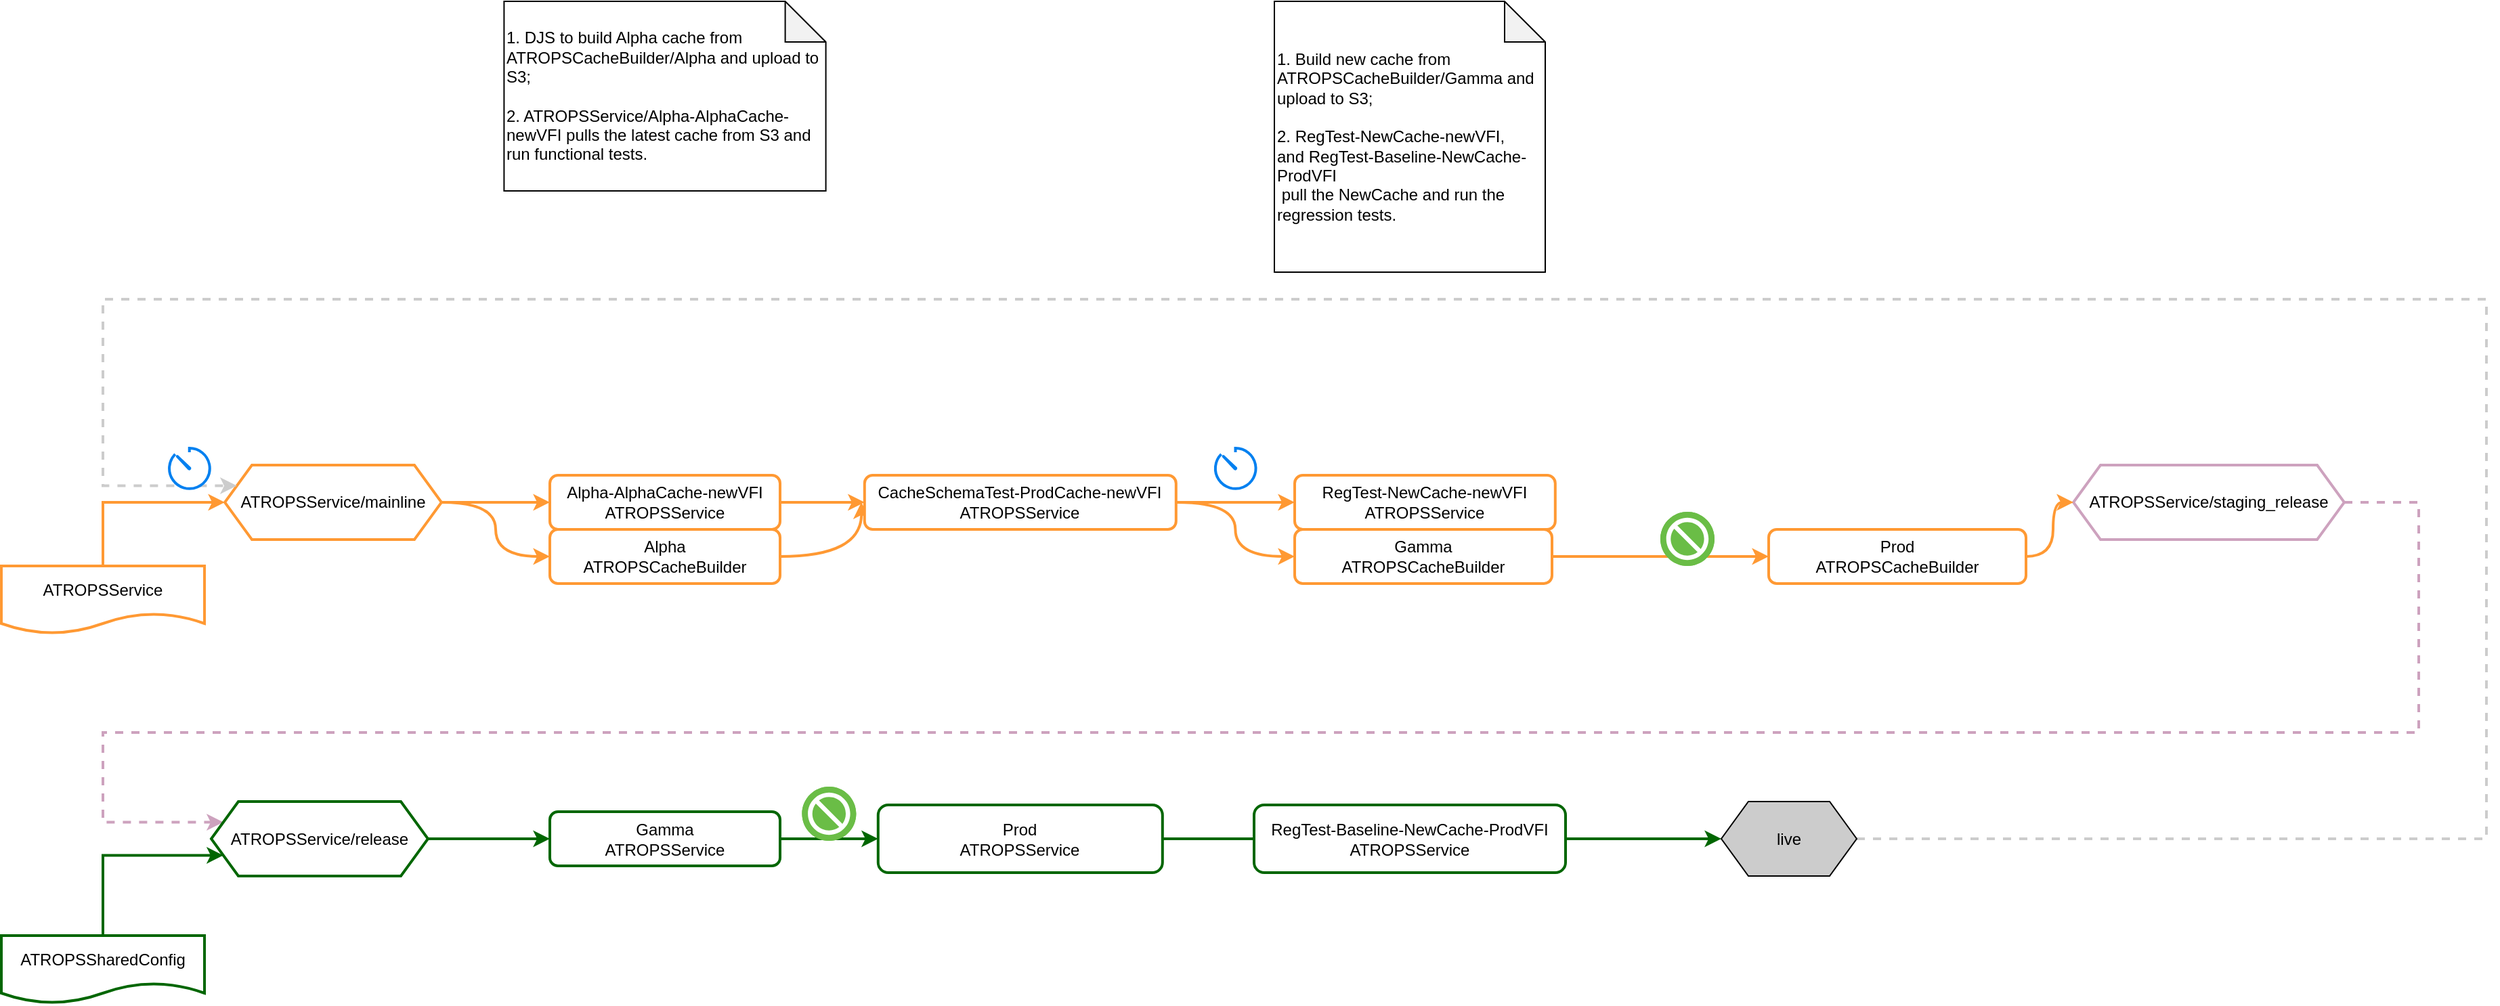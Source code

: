 <mxfile version="15.5.6" type="github" pages="2">
  <diagram id="8ZNGOfB-LTewQiJ2Abxq" name="Version1">
    <mxGraphModel dx="3348" dy="1988" grid="1" gridSize="10" guides="1" tooltips="1" connect="1" arrows="1" fold="1" page="1" pageScale="1" pageWidth="850" pageHeight="1100" math="0" shadow="0">
      <root>
        <mxCell id="0" />
        <mxCell id="1" parent="0" />
        <mxCell id="LHm-rxTjngVOpBgrASH2-82" style="edgeStyle=orthogonalEdgeStyle;curved=1;rounded=0;orthogonalLoop=1;jettySize=auto;html=1;exitX=1;exitY=0.5;exitDx=0;exitDy=0;entryX=0;entryY=0.5;entryDx=0;entryDy=0;strokeColor=#FF9933;strokeWidth=2;" edge="1" parent="1" source="Hebz3siZc5bVMP110JqZ-2" target="LHm-rxTjngVOpBgrASH2-81">
          <mxGeometry relative="1" as="geometry" />
        </mxCell>
        <mxCell id="Hebz3siZc5bVMP110JqZ-2" value="Alpha-AlphaCache-newVFI&lt;br&gt;ATROPSService" style="rounded=1;whiteSpace=wrap;html=1;strokeColor=#FF9933;strokeWidth=2;" parent="1" vertex="1">
          <mxGeometry x="360" y="90" width="170" height="40" as="geometry" />
        </mxCell>
        <mxCell id="Hebz3siZc5bVMP110JqZ-3" value="RegTest-&lt;span style=&quot;text-align: left&quot;&gt;NewCache&lt;/span&gt;-newVFI&lt;br&gt;ATROPSService" style="rounded=1;whiteSpace=wrap;html=1;strokeColor=#FF9933;strokeWidth=2;" parent="1" vertex="1">
          <mxGeometry x="910" y="90" width="192.4" height="40" as="geometry" />
        </mxCell>
        <mxCell id="LHm-rxTjngVOpBgrASH2-51" style="edgeStyle=orthogonalEdgeStyle;rounded=0;orthogonalLoop=1;jettySize=auto;html=1;exitX=0.5;exitY=0;exitDx=0;exitDy=0;entryX=0;entryY=0.75;entryDx=0;entryDy=0;strokeColor=#006600;strokeWidth=2;" edge="1" parent="1" source="Hebz3siZc5bVMP110JqZ-9" target="LHm-rxTjngVOpBgrASH2-17">
          <mxGeometry relative="1" as="geometry">
            <Array as="points">
              <mxPoint x="30" y="371" />
            </Array>
          </mxGeometry>
        </mxCell>
        <mxCell id="Hebz3siZc5bVMP110JqZ-9" value="ATROPSSharedConfig" style="shape=document;whiteSpace=wrap;html=1;boundedLbl=1;strokeColor=#006600;strokeWidth=2;" parent="1" vertex="1">
          <mxGeometry x="-45" y="430" width="150" height="50" as="geometry" />
        </mxCell>
        <mxCell id="LHm-rxTjngVOpBgrASH2-11" style="edgeStyle=orthogonalEdgeStyle;rounded=0;orthogonalLoop=1;jettySize=auto;html=1;exitX=1;exitY=0.5;exitDx=0;exitDy=0;entryX=0;entryY=0.5;entryDx=0;entryDy=0;strokeColor=#006600;strokeWidth=2;" edge="1" parent="1" source="LHm-rxTjngVOpBgrASH2-1" target="LHm-rxTjngVOpBgrASH2-2">
          <mxGeometry relative="1" as="geometry" />
        </mxCell>
        <mxCell id="LHm-rxTjngVOpBgrASH2-1" value="Gamma&lt;br&gt;ATROPSService" style="rounded=1;whiteSpace=wrap;html=1;strokeColor=#006600;strokeWidth=2;" vertex="1" parent="1">
          <mxGeometry x="360" y="338.5" width="170" height="40" as="geometry" />
        </mxCell>
        <mxCell id="LHm-rxTjngVOpBgrASH2-12" style="edgeStyle=orthogonalEdgeStyle;rounded=0;orthogonalLoop=1;jettySize=auto;html=1;exitX=1;exitY=0.5;exitDx=0;exitDy=0;entryX=0;entryY=0.5;entryDx=0;entryDy=0;strokeColor=#006600;strokeWidth=2;startArrow=none;" edge="1" parent="1" source="LHm-rxTjngVOpBgrASH2-71" target="LHm-rxTjngVOpBgrASH2-19">
          <mxGeometry relative="1" as="geometry">
            <mxPoint x="950" y="358.5" as="targetPoint" />
          </mxGeometry>
        </mxCell>
        <mxCell id="LHm-rxTjngVOpBgrASH2-2" value="Prod&lt;br&gt;ATROPSService" style="rounded=1;whiteSpace=wrap;html=1;strokeColor=#006600;strokeWidth=2;" vertex="1" parent="1">
          <mxGeometry x="602.4" y="333.5" width="210" height="50" as="geometry" />
        </mxCell>
        <mxCell id="LHm-rxTjngVOpBgrASH2-15" style="edgeStyle=orthogonalEdgeStyle;rounded=0;orthogonalLoop=1;jettySize=auto;html=1;exitX=1;exitY=0.5;exitDx=0;exitDy=0;entryX=0;entryY=0.5;entryDx=0;entryDy=0;strokeColor=#FF9933;strokeWidth=2;curved=1;" edge="1" parent="1" source="LHm-rxTjngVOpBgrASH2-14" target="Hebz3siZc5bVMP110JqZ-2">
          <mxGeometry relative="1" as="geometry" />
        </mxCell>
        <mxCell id="LHm-rxTjngVOpBgrASH2-66" style="edgeStyle=orthogonalEdgeStyle;rounded=0;orthogonalLoop=1;jettySize=auto;html=1;exitX=1;exitY=0.5;exitDx=0;exitDy=0;entryX=0;entryY=0.5;entryDx=0;entryDy=0;strokeColor=#FF9933;strokeWidth=2;curved=1;" edge="1" parent="1" source="LHm-rxTjngVOpBgrASH2-14" target="LHm-rxTjngVOpBgrASH2-63">
          <mxGeometry relative="1" as="geometry" />
        </mxCell>
        <mxCell id="LHm-rxTjngVOpBgrASH2-14" value="&lt;span&gt;ATROPSService/mainline&lt;/span&gt;" style="shape=hexagon;perimeter=hexagonPerimeter2;whiteSpace=wrap;html=1;fixedSize=1;strokeColor=#FF9933;strokeWidth=2;" vertex="1" parent="1">
          <mxGeometry x="120" y="82.5" width="160" height="55" as="geometry" />
        </mxCell>
        <mxCell id="LHm-rxTjngVOpBgrASH2-46" style="edgeStyle=orthogonalEdgeStyle;rounded=0;orthogonalLoop=1;jettySize=auto;html=1;exitX=1;exitY=0.5;exitDx=0;exitDy=0;entryX=0;entryY=0.25;entryDx=0;entryDy=0;strokeColor=#CDA2BE;strokeWidth=2;dashed=1;" edge="1" parent="1" source="LHm-rxTjngVOpBgrASH2-16" target="LHm-rxTjngVOpBgrASH2-17">
          <mxGeometry relative="1" as="geometry">
            <Array as="points">
              <mxPoint x="1740" y="110" />
              <mxPoint x="1740" y="280" />
              <mxPoint x="30" y="280" />
              <mxPoint x="30" y="346" />
            </Array>
          </mxGeometry>
        </mxCell>
        <mxCell id="LHm-rxTjngVOpBgrASH2-16" value="ATROPSService/staging_release" style="shape=hexagon;perimeter=hexagonPerimeter2;whiteSpace=wrap;html=1;fixedSize=1;strokeColor=#CDA2BE;strokeWidth=2;" vertex="1" parent="1">
          <mxGeometry x="1485" y="82.5" width="200" height="55" as="geometry" />
        </mxCell>
        <mxCell id="LHm-rxTjngVOpBgrASH2-36" style="edgeStyle=orthogonalEdgeStyle;rounded=0;orthogonalLoop=1;jettySize=auto;html=1;exitX=1;exitY=0.5;exitDx=0;exitDy=0;entryX=0;entryY=0.5;entryDx=0;entryDy=0;strokeColor=#006600;strokeWidth=2;" edge="1" parent="1" source="LHm-rxTjngVOpBgrASH2-17" target="LHm-rxTjngVOpBgrASH2-1">
          <mxGeometry relative="1" as="geometry" />
        </mxCell>
        <mxCell id="LHm-rxTjngVOpBgrASH2-17" value="ATROPSService/release" style="shape=hexagon;perimeter=hexagonPerimeter2;whiteSpace=wrap;html=1;fixedSize=1;strokeColor=#006600;strokeWidth=2;" vertex="1" parent="1">
          <mxGeometry x="110" y="331" width="160" height="55" as="geometry" />
        </mxCell>
        <mxCell id="LHm-rxTjngVOpBgrASH2-44" style="edgeStyle=orthogonalEdgeStyle;rounded=0;orthogonalLoop=1;jettySize=auto;html=1;exitX=1;exitY=0.5;exitDx=0;exitDy=0;entryX=0;entryY=0.25;entryDx=0;entryDy=0;strokeColor=#CCCCCC;strokeWidth=2;dashed=1;" edge="1" parent="1" source="LHm-rxTjngVOpBgrASH2-19" target="LHm-rxTjngVOpBgrASH2-14">
          <mxGeometry relative="1" as="geometry">
            <Array as="points">
              <mxPoint x="1790" y="359" />
              <mxPoint x="1790" y="-40" />
              <mxPoint x="30" y="-40" />
              <mxPoint x="30" y="98" />
            </Array>
          </mxGeometry>
        </mxCell>
        <mxCell id="LHm-rxTjngVOpBgrASH2-19" value="live" style="shape=hexagon;perimeter=hexagonPerimeter2;whiteSpace=wrap;html=1;fixedSize=1;fillColor=#CCCCCC;" vertex="1" parent="1">
          <mxGeometry x="1225" y="331" width="100" height="55" as="geometry" />
        </mxCell>
        <mxCell id="LHm-rxTjngVOpBgrASH2-45" style="edgeStyle=orthogonalEdgeStyle;rounded=0;orthogonalLoop=1;jettySize=auto;html=1;exitX=0.5;exitY=0;exitDx=0;exitDy=0;entryX=0;entryY=0.5;entryDx=0;entryDy=0;strokeColor=#FF9933;strokeWidth=2;" edge="1" parent="1" source="LHm-rxTjngVOpBgrASH2-40" target="LHm-rxTjngVOpBgrASH2-14">
          <mxGeometry relative="1" as="geometry">
            <Array as="points">
              <mxPoint x="30" y="160" />
              <mxPoint x="30" y="110" />
            </Array>
          </mxGeometry>
        </mxCell>
        <mxCell id="LHm-rxTjngVOpBgrASH2-40" value="ATROPSService" style="shape=document;whiteSpace=wrap;html=1;boundedLbl=1;strokeColor=#FF9933;strokeWidth=2;" vertex="1" parent="1">
          <mxGeometry x="-45" y="157" width="150" height="50" as="geometry" />
        </mxCell>
        <mxCell id="LHm-rxTjngVOpBgrASH2-52" value="" style="html=1;verticalLabelPosition=bottom;align=center;labelBackgroundColor=#ffffff;verticalAlign=top;strokeWidth=2;strokeColor=#0080F0;shadow=0;dashed=0;shape=mxgraph.ios7.icons.gauge;" vertex="1" parent="1">
          <mxGeometry x="77.6" y="70" width="32.4" height="31.5" as="geometry" />
        </mxCell>
        <mxCell id="LHm-rxTjngVOpBgrASH2-83" style="edgeStyle=orthogonalEdgeStyle;curved=1;rounded=0;orthogonalLoop=1;jettySize=auto;html=1;exitX=1;exitY=0.5;exitDx=0;exitDy=0;strokeColor=#FF9933;strokeWidth=2;" edge="1" parent="1" source="LHm-rxTjngVOpBgrASH2-63">
          <mxGeometry relative="1" as="geometry">
            <mxPoint x="590" y="110" as="targetPoint" />
          </mxGeometry>
        </mxCell>
        <mxCell id="LHm-rxTjngVOpBgrASH2-63" value="Alpha&lt;br&gt;ATROPSCacheBuilder" style="rounded=1;whiteSpace=wrap;html=1;strokeColor=#FF9933;strokeWidth=2;" vertex="1" parent="1">
          <mxGeometry x="360" y="130" width="170" height="40" as="geometry" />
        </mxCell>
        <mxCell id="LHm-rxTjngVOpBgrASH2-65" value="1. DJS to build Alpha cache from ATROPSCacheBuilder/Alpha and upload to S3;&lt;br&gt;&lt;br&gt;2. ATROPSService/Alpha-AlphaCache-newVFI pulls the latest cache from S3 and run functional tests." style="shape=note;whiteSpace=wrap;html=1;backgroundOutline=1;darkOpacity=0.05;strokeColor=#000000;strokeWidth=1;fillColor=#FFFFFF;align=left;" vertex="1" parent="1">
          <mxGeometry x="326.2" y="-260" width="237.6" height="140" as="geometry" />
        </mxCell>
        <mxCell id="LHm-rxTjngVOpBgrASH2-67" value="1. Build new cache from ATROPSCacheBuilder/Gamma and upload to S3;&lt;br&gt;&lt;br&gt;2. RegTest-NewCache-newVFI, and&amp;nbsp;&lt;span style=&quot;text-align: center&quot;&gt;RegTest-Baseline-&lt;/span&gt;NewCache&lt;span style=&quot;text-align: center&quot;&gt;-ProdVFI&lt;/span&gt;&lt;br style=&quot;text-align: center&quot;&gt;&amp;nbsp;pull the NewCache&amp;nbsp;and run the regression tests." style="shape=note;whiteSpace=wrap;html=1;backgroundOutline=1;darkOpacity=0.05;strokeColor=#000000;strokeWidth=1;fillColor=#FFFFFF;align=left;" vertex="1" parent="1">
          <mxGeometry x="895" y="-260" width="200" height="200" as="geometry" />
        </mxCell>
        <mxCell id="LHm-rxTjngVOpBgrASH2-78" style="edgeStyle=orthogonalEdgeStyle;curved=1;rounded=0;orthogonalLoop=1;jettySize=auto;html=1;exitX=1;exitY=0.5;exitDx=0;exitDy=0;strokeColor=#FF9933;strokeWidth=2;" edge="1" parent="1" source="LHm-rxTjngVOpBgrASH2-68" target="LHm-rxTjngVOpBgrASH2-77">
          <mxGeometry relative="1" as="geometry" />
        </mxCell>
        <mxCell id="LHm-rxTjngVOpBgrASH2-68" value="Gamma&lt;br&gt;ATROPSCacheBuilder" style="rounded=1;whiteSpace=wrap;html=1;strokeColor=#FF9933;strokeWidth=2;" vertex="1" parent="1">
          <mxGeometry x="910" y="130" width="190" height="40" as="geometry" />
        </mxCell>
        <mxCell id="LHm-rxTjngVOpBgrASH2-71" value="RegTest-Baseline-&lt;span style=&quot;text-align: left&quot;&gt;NewCache&lt;/span&gt;-ProdVFI&lt;br&gt;ATROPSService" style="rounded=1;whiteSpace=wrap;html=1;strokeColor=#006600;strokeWidth=2;" vertex="1" parent="1">
          <mxGeometry x="880" y="333.5" width="230" height="50" as="geometry" />
        </mxCell>
        <mxCell id="LHm-rxTjngVOpBgrASH2-72" value="" style="edgeStyle=orthogonalEdgeStyle;rounded=0;orthogonalLoop=1;jettySize=auto;html=1;exitX=1;exitY=0.5;exitDx=0;exitDy=0;entryX=0;entryY=0.5;entryDx=0;entryDy=0;strokeColor=#006600;strokeWidth=2;endArrow=none;" edge="1" parent="1" source="LHm-rxTjngVOpBgrASH2-2" target="LHm-rxTjngVOpBgrASH2-71">
          <mxGeometry relative="1" as="geometry">
            <mxPoint x="812.4" y="358.5" as="sourcePoint" />
            <mxPoint x="1225" y="358.5" as="targetPoint" />
          </mxGeometry>
        </mxCell>
        <mxCell id="LHm-rxTjngVOpBgrASH2-74" value="" style="html=1;verticalLabelPosition=bottom;align=center;labelBackgroundColor=#ffffff;verticalAlign=top;strokeWidth=2;strokeColor=#0080F0;shadow=0;dashed=0;shape=mxgraph.ios7.icons.gauge;" vertex="1" parent="1">
          <mxGeometry x="850" y="70" width="32.4" height="31.5" as="geometry" />
        </mxCell>
        <mxCell id="LHm-rxTjngVOpBgrASH2-75" value="" style="fillColor=#6ABD46;verticalLabelPosition=bottom;sketch=0;html=1;strokeColor=#ffffff;verticalAlign=top;align=center;points=[[0.145,0.145,0],[0.5,0,0],[0.855,0.145,0],[1,0.5,0],[0.855,0.855,0],[0.5,1,0],[0.145,0.855,0],[0,0.5,0]];pointerEvents=1;shape=mxgraph.cisco_safe.compositeIcon;bgIcon=ellipse;resIcon=mxgraph.cisco_safe.capability.block;" vertex="1" parent="1">
          <mxGeometry x="1180" y="117" width="40" height="40" as="geometry" />
        </mxCell>
        <mxCell id="LHm-rxTjngVOpBgrASH2-76" value="" style="fillColor=#6ABD46;verticalLabelPosition=bottom;sketch=0;html=1;strokeColor=#ffffff;verticalAlign=top;align=center;points=[[0.145,0.145,0],[0.5,0,0],[0.855,0.145,0],[1,0.5,0],[0.855,0.855,0],[0.5,1,0],[0.145,0.855,0],[0,0.5,0]];pointerEvents=1;shape=mxgraph.cisco_safe.compositeIcon;bgIcon=ellipse;resIcon=mxgraph.cisco_safe.capability.block;" vertex="1" parent="1">
          <mxGeometry x="546.2" y="320" width="40" height="40" as="geometry" />
        </mxCell>
        <mxCell id="LHm-rxTjngVOpBgrASH2-79" style="edgeStyle=orthogonalEdgeStyle;curved=1;rounded=0;orthogonalLoop=1;jettySize=auto;html=1;exitX=1;exitY=0.5;exitDx=0;exitDy=0;entryX=0;entryY=0.5;entryDx=0;entryDy=0;strokeColor=#FF9933;strokeWidth=2;" edge="1" parent="1" source="LHm-rxTjngVOpBgrASH2-77" target="LHm-rxTjngVOpBgrASH2-16">
          <mxGeometry relative="1" as="geometry" />
        </mxCell>
        <mxCell id="LHm-rxTjngVOpBgrASH2-77" value="Prod&lt;br&gt;ATROPSCacheBuilder" style="rounded=1;whiteSpace=wrap;html=1;strokeColor=#FF9933;strokeWidth=2;" vertex="1" parent="1">
          <mxGeometry x="1260" y="130" width="190" height="40" as="geometry" />
        </mxCell>
        <mxCell id="LHm-rxTjngVOpBgrASH2-84" style="edgeStyle=orthogonalEdgeStyle;curved=1;rounded=0;orthogonalLoop=1;jettySize=auto;html=1;exitX=1;exitY=0.5;exitDx=0;exitDy=0;entryX=0;entryY=0.5;entryDx=0;entryDy=0;strokeColor=#FF9933;strokeWidth=2;" edge="1" parent="1" source="LHm-rxTjngVOpBgrASH2-81" target="Hebz3siZc5bVMP110JqZ-3">
          <mxGeometry relative="1" as="geometry" />
        </mxCell>
        <mxCell id="LHm-rxTjngVOpBgrASH2-85" style="edgeStyle=orthogonalEdgeStyle;curved=1;rounded=0;orthogonalLoop=1;jettySize=auto;html=1;exitX=1;exitY=0.5;exitDx=0;exitDy=0;entryX=0;entryY=0.5;entryDx=0;entryDy=0;strokeColor=#FF9933;strokeWidth=2;" edge="1" parent="1" source="LHm-rxTjngVOpBgrASH2-81" target="LHm-rxTjngVOpBgrASH2-68">
          <mxGeometry relative="1" as="geometry" />
        </mxCell>
        <mxCell id="LHm-rxTjngVOpBgrASH2-81" value="CacheSchemaTest-&lt;span style=&quot;text-align: left&quot;&gt;ProdCache&lt;/span&gt;-newVFI&lt;br&gt;ATROPSService" style="rounded=1;whiteSpace=wrap;html=1;strokeColor=#FF9933;strokeWidth=2;" vertex="1" parent="1">
          <mxGeometry x="592.4" y="90" width="230" height="40" as="geometry" />
        </mxCell>
      </root>
    </mxGraphModel>
  </diagram>
  <diagram id="jjYvPca3AFXOdkDuMlVM" name="Version2">
    <mxGraphModel dx="3108" dy="888" grid="1" gridSize="10" guides="1" tooltips="1" connect="1" arrows="1" fold="1" page="1" pageScale="1" pageWidth="850" pageHeight="1100" math="0" shadow="0">
      <root>
        <mxCell id="qgfMvclLZH-rIyRotKbZ-0" />
        <mxCell id="qgfMvclLZH-rIyRotKbZ-1" parent="qgfMvclLZH-rIyRotKbZ-0" />
        <mxCell id="p8GoA-0MH35PuwbyzvYF-0" value="ATROPSService/mainline" style="shape=hexagon;perimeter=hexagonPerimeter2;whiteSpace=wrap;html=1;fixedSize=1;strokeColor=#000000;strokeWidth=1;fillColor=#FFFFFF;align=center;" vertex="1" parent="qgfMvclLZH-rIyRotKbZ-1">
          <mxGeometry x="-310" y="230" width="170" height="80" as="geometry" />
        </mxCell>
        <mxCell id="p8GoA-0MH35PuwbyzvYF-1" value="Alpha&lt;br&gt;ATROPSCacheBuilder" style="rounded=1;whiteSpace=wrap;html=1;strokeColor=#d79b00;strokeWidth=1;fillColor=#ffe6cc;align=center;" vertex="1" parent="qgfMvclLZH-rIyRotKbZ-1">
          <mxGeometry x="60" y="170" width="160" height="60" as="geometry" />
        </mxCell>
        <mxCell id="p8GoA-0MH35PuwbyzvYF-2" value="Script: build a new cache and upload to S3: ATROPS-release-Alpha" style="rounded=0;whiteSpace=wrap;html=1;strokeColor=#d79b00;strokeWidth=1;fillColor=#ffe6cc;align=center;" vertex="1" parent="qgfMvclLZH-rIyRotKbZ-1">
          <mxGeometry x="30" y="480" width="220" height="40" as="geometry" />
        </mxCell>
        <mxCell id="p8GoA-0MH35PuwbyzvYF-3" value="Alpha-ProdCache-NewVFI&lt;br&gt;ATROPSService" style="rounded=1;whiteSpace=wrap;html=1;strokeColor=#82b366;strokeWidth=1;fillColor=#d5e8d4;align=center;" vertex="1" parent="qgfMvclLZH-rIyRotKbZ-1">
          <mxGeometry x="60" y="230" width="160" height="60" as="geometry" />
        </mxCell>
        <mxCell id="p8GoA-0MH35PuwbyzvYF-4" value="Alpha-NewCache-NewVFI&lt;br&gt;ATROPSService" style="rounded=1;whiteSpace=wrap;html=1;strokeColor=#b85450;strokeWidth=1;fillColor=#f8cecc;align=center;" vertex="1" parent="qgfMvclLZH-rIyRotKbZ-1">
          <mxGeometry x="60" y="290" width="160" height="60" as="geometry" />
        </mxCell>
        <mxCell id="p8GoA-0MH35PuwbyzvYF-5" value="Script: pull the new cache from S3: ATROPS-release-Alpha" style="rounded=0;whiteSpace=wrap;html=1;strokeColor=#b85450;strokeWidth=1;fillColor=#f8cecc;align=center;" vertex="1" parent="qgfMvclLZH-rIyRotKbZ-1">
          <mxGeometry x="30" y="560" width="220" height="40" as="geometry" />
        </mxCell>
        <mxCell id="p8GoA-0MH35PuwbyzvYF-6" value="Script: run functional tests" style="rounded=0;whiteSpace=wrap;html=1;strokeColor=#82b366;strokeWidth=1;fillColor=#d5e8d4;align=center;" vertex="1" parent="qgfMvclLZH-rIyRotKbZ-1">
          <mxGeometry x="30" y="520" width="220" height="40" as="geometry" />
        </mxCell>
        <mxCell id="p8GoA-0MH35PuwbyzvYF-8" value="Script: run functional tests" style="rounded=0;whiteSpace=wrap;html=1;strokeColor=#b85450;strokeWidth=1;fillColor=#f8cecc;align=center;" vertex="1" parent="qgfMvclLZH-rIyRotKbZ-1">
          <mxGeometry x="30" y="600" width="220" height="40" as="geometry" />
        </mxCell>
        <mxCell id="p8GoA-0MH35PuwbyzvYF-9" value="Approval Workflow" style="rounded=0;whiteSpace=wrap;html=1;strokeWidth=1;align=center;" vertex="1" parent="qgfMvclLZH-rIyRotKbZ-1">
          <mxGeometry x="30" y="440" width="220" height="40" as="geometry" />
        </mxCell>
      </root>
    </mxGraphModel>
  </diagram>
</mxfile>
